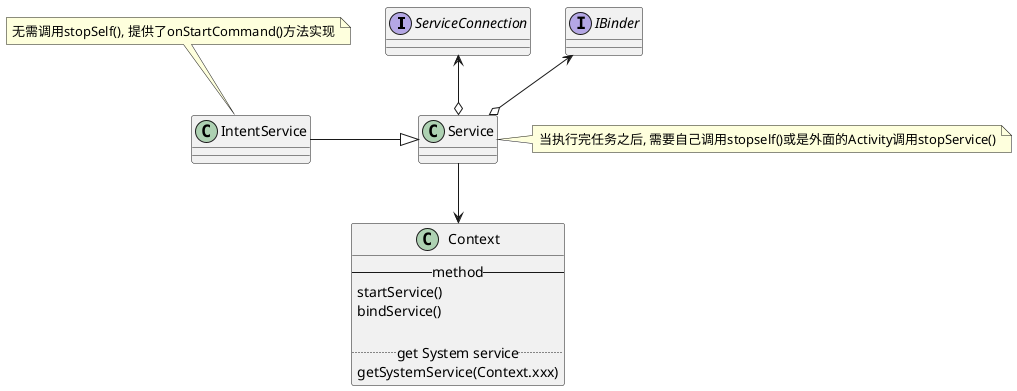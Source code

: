 @startuml

interface ServiceConnection
interface IBinder

class Context{
	--method--
	startService()
	bindService()

	..get System service..
	getSystemService(Context.xxx)
}

class Service
note right: 当执行完任务之后, 需要自己调用stopself()或是外面的Activity调用stopService()

class IntentService
note top: 无需调用stopSelf(), 提供了onStartCommand()方法实现

'----------------spilt line--------------------
Service --> Context
ServiceConnection <--o Service
IBinder <--o Service
IntentService -right-|> Service

@enduml
